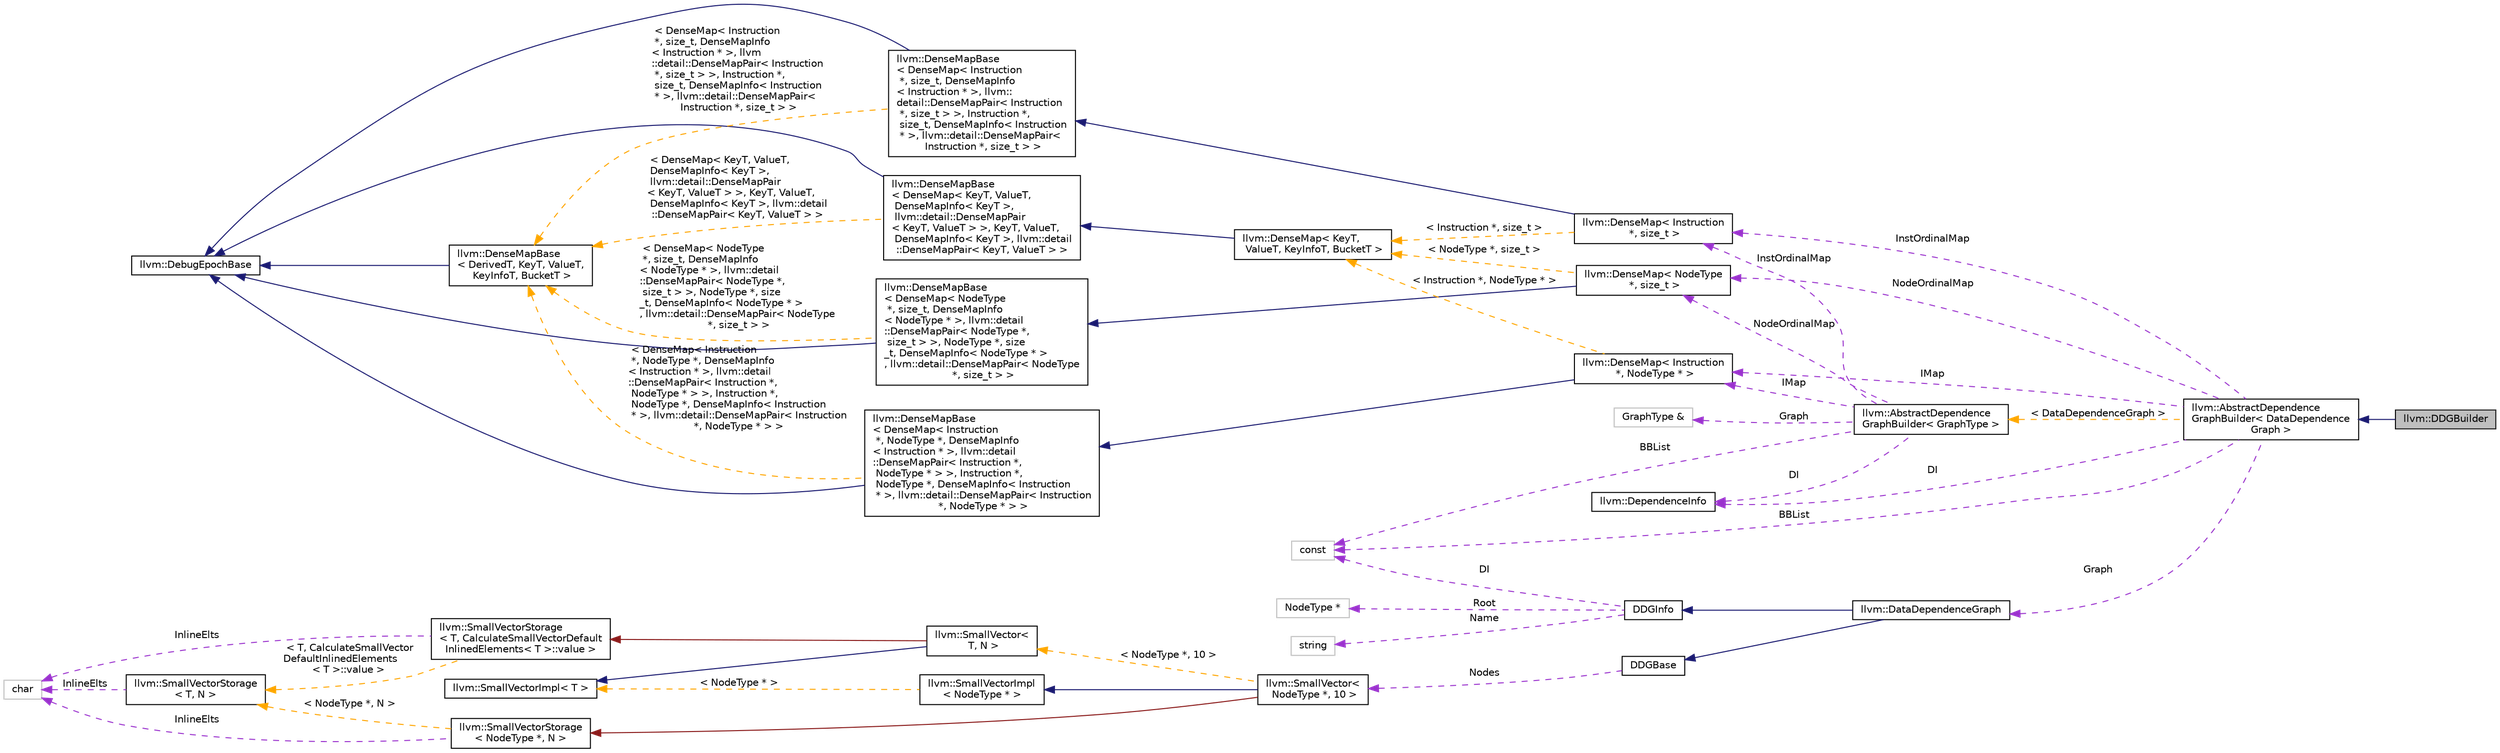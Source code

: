 digraph "llvm::DDGBuilder"
{
 // LATEX_PDF_SIZE
  bgcolor="transparent";
  edge [fontname="Helvetica",fontsize="10",labelfontname="Helvetica",labelfontsize="10"];
  node [fontname="Helvetica",fontsize="10",shape=record];
  rankdir="LR";
  Node1 [label="llvm::DDGBuilder",height=0.2,width=0.4,color="black", fillcolor="grey75", style="filled", fontcolor="black",tooltip="Concrete implementation of a pure data dependence graph builder."];
  Node2 -> Node1 [dir="back",color="midnightblue",fontsize="10",style="solid",fontname="Helvetica"];
  Node2 [label="llvm::AbstractDependence\lGraphBuilder\< DataDependence\lGraph \>",height=0.2,width=0.4,color="black",URL="$classllvm_1_1AbstractDependenceGraphBuilder.html",tooltip=" "];
  Node3 -> Node2 [dir="back",color="darkorchid3",fontsize="10",style="dashed",label=" NodeOrdinalMap" ,fontname="Helvetica"];
  Node3 [label="llvm::DenseMap\< NodeType\l *, size_t \>",height=0.2,width=0.4,color="black",URL="$classllvm_1_1DenseMap.html",tooltip=" "];
  Node4 -> Node3 [dir="back",color="midnightblue",fontsize="10",style="solid",fontname="Helvetica"];
  Node4 [label="llvm::DenseMapBase\l\< DenseMap\< NodeType\l *, size_t, DenseMapInfo\l\< NodeType * \>, llvm::detail\l::DenseMapPair\< NodeType *,\l size_t \> \>, NodeType *, size\l_t, DenseMapInfo\< NodeType * \>\l, llvm::detail::DenseMapPair\< NodeType\l *, size_t \> \>",height=0.2,width=0.4,color="black",URL="$classllvm_1_1DenseMapBase.html",tooltip=" "];
  Node5 -> Node4 [dir="back",color="midnightblue",fontsize="10",style="solid",fontname="Helvetica"];
  Node5 [label="llvm::DebugEpochBase",height=0.2,width=0.4,color="black",URL="$classllvm_1_1DebugEpochBase.html",tooltip="A base class for data structure classes wishing to make iterators (\"handles\") pointing into themselve..."];
  Node6 -> Node4 [dir="back",color="orange",fontsize="10",style="dashed",label=" \< DenseMap\< NodeType\l *, size_t, DenseMapInfo\l\< NodeType * \>, llvm::detail\l::DenseMapPair\< NodeType *,\l size_t \> \>, NodeType *, size\l_t, DenseMapInfo\< NodeType * \>\l, llvm::detail::DenseMapPair\< NodeType\l *, size_t \> \>" ,fontname="Helvetica"];
  Node6 [label="llvm::DenseMapBase\l\< DerivedT, KeyT, ValueT,\l KeyInfoT, BucketT \>",height=0.2,width=0.4,color="black",URL="$classllvm_1_1DenseMapBase.html",tooltip=" "];
  Node5 -> Node6 [dir="back",color="midnightblue",fontsize="10",style="solid",fontname="Helvetica"];
  Node7 -> Node3 [dir="back",color="orange",fontsize="10",style="dashed",label=" \< NodeType *, size_t \>" ,fontname="Helvetica"];
  Node7 [label="llvm::DenseMap\< KeyT,\l ValueT, KeyInfoT, BucketT \>",height=0.2,width=0.4,color="black",URL="$classllvm_1_1DenseMap.html",tooltip=" "];
  Node8 -> Node7 [dir="back",color="midnightblue",fontsize="10",style="solid",fontname="Helvetica"];
  Node8 [label="llvm::DenseMapBase\l\< DenseMap\< KeyT, ValueT,\l DenseMapInfo\< KeyT \>,\l llvm::detail::DenseMapPair\l\< KeyT, ValueT \> \>, KeyT, ValueT,\l DenseMapInfo\< KeyT \>, llvm::detail\l::DenseMapPair\< KeyT, ValueT \> \>",height=0.2,width=0.4,color="black",URL="$classllvm_1_1DenseMapBase.html",tooltip=" "];
  Node5 -> Node8 [dir="back",color="midnightblue",fontsize="10",style="solid",fontname="Helvetica"];
  Node6 -> Node8 [dir="back",color="orange",fontsize="10",style="dashed",label=" \< DenseMap\< KeyT, ValueT,\l DenseMapInfo\< KeyT \>,\l llvm::detail::DenseMapPair\l\< KeyT, ValueT \> \>, KeyT, ValueT,\l DenseMapInfo\< KeyT \>, llvm::detail\l::DenseMapPair\< KeyT, ValueT \> \>" ,fontname="Helvetica"];
  Node9 -> Node2 [dir="back",color="darkorchid3",fontsize="10",style="dashed",label=" InstOrdinalMap" ,fontname="Helvetica"];
  Node9 [label="llvm::DenseMap\< Instruction\l *, size_t \>",height=0.2,width=0.4,color="black",URL="$classllvm_1_1DenseMap.html",tooltip=" "];
  Node10 -> Node9 [dir="back",color="midnightblue",fontsize="10",style="solid",fontname="Helvetica"];
  Node10 [label="llvm::DenseMapBase\l\< DenseMap\< Instruction\l *, size_t, DenseMapInfo\l\< Instruction * \>, llvm::\ldetail::DenseMapPair\< Instruction\l *, size_t \> \>, Instruction *,\l size_t, DenseMapInfo\< Instruction\l * \>, llvm::detail::DenseMapPair\<\l Instruction *, size_t \> \>",height=0.2,width=0.4,color="black",URL="$classllvm_1_1DenseMapBase.html",tooltip=" "];
  Node5 -> Node10 [dir="back",color="midnightblue",fontsize="10",style="solid",fontname="Helvetica"];
  Node6 -> Node10 [dir="back",color="orange",fontsize="10",style="dashed",label=" \< DenseMap\< Instruction\l *, size_t, DenseMapInfo\l\< Instruction * \>, llvm\l::detail::DenseMapPair\< Instruction\l *, size_t \> \>, Instruction *,\l size_t, DenseMapInfo\< Instruction\l * \>, llvm::detail::DenseMapPair\<\l Instruction *, size_t \> \>" ,fontname="Helvetica"];
  Node7 -> Node9 [dir="back",color="orange",fontsize="10",style="dashed",label=" \< Instruction *, size_t \>" ,fontname="Helvetica"];
  Node11 -> Node2 [dir="back",color="darkorchid3",fontsize="10",style="dashed",label=" IMap" ,fontname="Helvetica"];
  Node11 [label="llvm::DenseMap\< Instruction\l *, NodeType * \>",height=0.2,width=0.4,color="black",URL="$classllvm_1_1DenseMap.html",tooltip=" "];
  Node12 -> Node11 [dir="back",color="midnightblue",fontsize="10",style="solid",fontname="Helvetica"];
  Node12 [label="llvm::DenseMapBase\l\< DenseMap\< Instruction\l *, NodeType *, DenseMapInfo\l\< Instruction * \>, llvm::detail\l::DenseMapPair\< Instruction *,\l NodeType * \> \>, Instruction *,\l NodeType *, DenseMapInfo\< Instruction\l * \>, llvm::detail::DenseMapPair\< Instruction\l *, NodeType * \> \>",height=0.2,width=0.4,color="black",URL="$classllvm_1_1DenseMapBase.html",tooltip=" "];
  Node5 -> Node12 [dir="back",color="midnightblue",fontsize="10",style="solid",fontname="Helvetica"];
  Node6 -> Node12 [dir="back",color="orange",fontsize="10",style="dashed",label=" \< DenseMap\< Instruction\l *, NodeType *, DenseMapInfo\l\< Instruction * \>, llvm::detail\l::DenseMapPair\< Instruction *,\l NodeType * \> \>, Instruction *,\l NodeType *, DenseMapInfo\< Instruction\l * \>, llvm::detail::DenseMapPair\< Instruction\l *, NodeType * \> \>" ,fontname="Helvetica"];
  Node7 -> Node11 [dir="back",color="orange",fontsize="10",style="dashed",label=" \< Instruction *, NodeType * \>" ,fontname="Helvetica"];
  Node13 -> Node2 [dir="back",color="darkorchid3",fontsize="10",style="dashed",label=" Graph" ,fontname="Helvetica"];
  Node13 [label="llvm::DataDependenceGraph",height=0.2,width=0.4,color="black",URL="$classllvm_1_1DataDependenceGraph.html",tooltip="Data Dependency Graph."];
  Node14 -> Node13 [dir="back",color="midnightblue",fontsize="10",style="solid",fontname="Helvetica"];
  Node14 [label="DDGBase",height=0.2,width=0.4,color="black",URL="$classllvm_1_1DirectedGraph.html",tooltip="Directed graph."];
  Node15 -> Node14 [dir="back",color="darkorchid3",fontsize="10",style="dashed",label=" Nodes" ,fontname="Helvetica"];
  Node15 [label="llvm::SmallVector\<\l NodeType *, 10 \>",height=0.2,width=0.4,color="black",URL="$classllvm_1_1SmallVector.html",tooltip=" "];
  Node16 -> Node15 [dir="back",color="midnightblue",fontsize="10",style="solid",fontname="Helvetica"];
  Node16 [label="llvm::SmallVectorImpl\l\< NodeType * \>",height=0.2,width=0.4,color="black",URL="$classllvm_1_1SmallVectorImpl.html",tooltip=" "];
  Node17 -> Node16 [dir="back",color="orange",fontsize="10",style="dashed",label=" \< NodeType * \>" ,fontname="Helvetica"];
  Node17 [label="llvm::SmallVectorImpl\< T \>",height=0.2,width=0.4,color="black",URL="$classllvm_1_1SmallVectorImpl.html",tooltip="This class consists of common code factored out of the SmallVector class to reduce code duplication b..."];
  Node18 -> Node15 [dir="back",color="firebrick4",fontsize="10",style="solid",fontname="Helvetica"];
  Node18 [label="llvm::SmallVectorStorage\l\< NodeType *, N \>",height=0.2,width=0.4,color="black",URL="$structllvm_1_1SmallVectorStorage.html",tooltip=" "];
  Node19 -> Node18 [dir="back",color="darkorchid3",fontsize="10",style="dashed",label=" InlineElts" ,fontname="Helvetica"];
  Node19 [label="char",height=0.2,width=0.4,color="grey75",tooltip=" "];
  Node20 -> Node18 [dir="back",color="orange",fontsize="10",style="dashed",label=" \< NodeType *, N \>" ,fontname="Helvetica"];
  Node20 [label="llvm::SmallVectorStorage\l\< T, N \>",height=0.2,width=0.4,color="black",URL="$structllvm_1_1SmallVectorStorage.html",tooltip="Storage for the SmallVector elements."];
  Node19 -> Node20 [dir="back",color="darkorchid3",fontsize="10",style="dashed",label=" InlineElts" ,fontname="Helvetica"];
  Node21 -> Node15 [dir="back",color="orange",fontsize="10",style="dashed",label=" \< NodeType *, 10 \>" ,fontname="Helvetica"];
  Node21 [label="llvm::SmallVector\<\l T, N \>",height=0.2,width=0.4,color="black",URL="$classllvm_1_1SmallVector.html",tooltip="This is a 'vector' (really, a variable-sized array), optimized for the case when the array is small."];
  Node17 -> Node21 [dir="back",color="midnightblue",fontsize="10",style="solid",fontname="Helvetica"];
  Node22 -> Node21 [dir="back",color="firebrick4",fontsize="10",style="solid",fontname="Helvetica"];
  Node22 [label="llvm::SmallVectorStorage\l\< T, CalculateSmallVectorDefault\lInlinedElements\< T \>::value \>",height=0.2,width=0.4,color="black",URL="$structllvm_1_1SmallVectorStorage.html",tooltip=" "];
  Node19 -> Node22 [dir="back",color="darkorchid3",fontsize="10",style="dashed",label=" InlineElts" ,fontname="Helvetica"];
  Node20 -> Node22 [dir="back",color="orange",fontsize="10",style="dashed",label=" \< T, CalculateSmallVector\lDefaultInlinedElements\l\< T \>::value \>" ,fontname="Helvetica"];
  Node23 -> Node13 [dir="back",color="midnightblue",fontsize="10",style="solid",fontname="Helvetica"];
  Node23 [label="DDGInfo",height=0.2,width=0.4,color="black",URL="$classllvm_1_1DependenceGraphInfo.html",tooltip="Encapsulate some common data and functionality needed for different variations of data dependence gra..."];
  Node24 -> Node23 [dir="back",color="darkorchid3",fontsize="10",style="dashed",label=" Root" ,fontname="Helvetica"];
  Node24 [label="NodeType *",height=0.2,width=0.4,color="grey75",tooltip=" "];
  Node25 -> Node23 [dir="back",color="darkorchid3",fontsize="10",style="dashed",label=" Name" ,fontname="Helvetica"];
  Node25 [label="string",height=0.2,width=0.4,color="grey75",tooltip=" "];
  Node26 -> Node23 [dir="back",color="darkorchid3",fontsize="10",style="dashed",label=" DI" ,fontname="Helvetica"];
  Node26 [label="const",height=0.2,width=0.4,color="grey75",tooltip=" "];
  Node26 -> Node2 [dir="back",color="darkorchid3",fontsize="10",style="dashed",label=" BBList" ,fontname="Helvetica"];
  Node27 -> Node2 [dir="back",color="darkorchid3",fontsize="10",style="dashed",label=" DI" ,fontname="Helvetica"];
  Node27 [label="llvm::DependenceInfo",height=0.2,width=0.4,color="black",URL="$classllvm_1_1DependenceInfo.html",tooltip="DependenceInfo - This class is the main dependence-analysis driver."];
  Node28 -> Node2 [dir="back",color="orange",fontsize="10",style="dashed",label=" \< DataDependenceGraph \>" ,fontname="Helvetica"];
  Node28 [label="llvm::AbstractDependence\lGraphBuilder\< GraphType \>",height=0.2,width=0.4,color="black",URL="$classllvm_1_1AbstractDependenceGraphBuilder.html",tooltip="This abstract builder class defines a set of high-level steps for creating DDG-like graphs."];
  Node3 -> Node28 [dir="back",color="darkorchid3",fontsize="10",style="dashed",label=" NodeOrdinalMap" ,fontname="Helvetica"];
  Node9 -> Node28 [dir="back",color="darkorchid3",fontsize="10",style="dashed",label=" InstOrdinalMap" ,fontname="Helvetica"];
  Node11 -> Node28 [dir="back",color="darkorchid3",fontsize="10",style="dashed",label=" IMap" ,fontname="Helvetica"];
  Node26 -> Node28 [dir="back",color="darkorchid3",fontsize="10",style="dashed",label=" BBList" ,fontname="Helvetica"];
  Node27 -> Node28 [dir="back",color="darkorchid3",fontsize="10",style="dashed",label=" DI" ,fontname="Helvetica"];
  Node29 -> Node28 [dir="back",color="darkorchid3",fontsize="10",style="dashed",label=" Graph" ,fontname="Helvetica"];
  Node29 [label="GraphType &",height=0.2,width=0.4,color="grey75",tooltip=" "];
}
